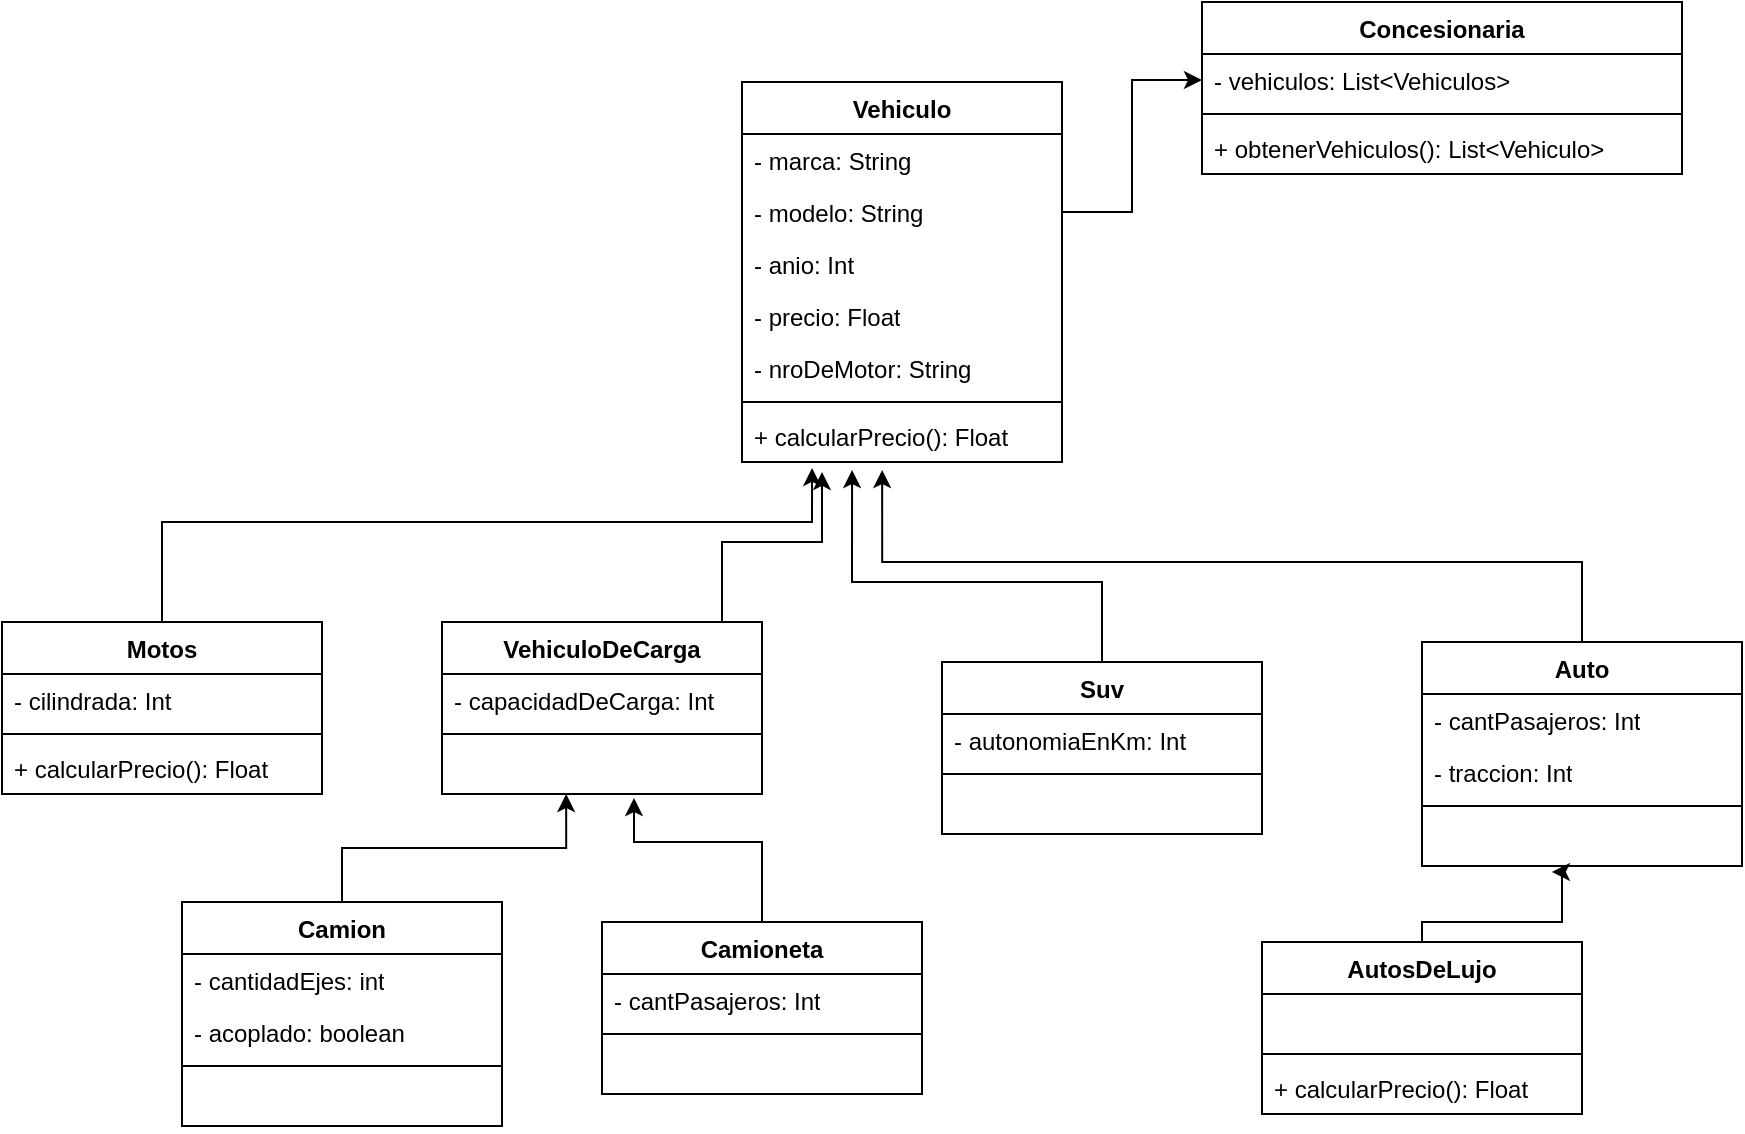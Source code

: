 <mxfile version="21.4.0" type="device">
  <diagram name="Página-1" id="1tYP3CyZxb53t0S4zQ9U">
    <mxGraphModel dx="1910" dy="1805" grid="1" gridSize="10" guides="1" tooltips="1" connect="1" arrows="1" fold="1" page="1" pageScale="1" pageWidth="827" pageHeight="1169" math="0" shadow="0">
      <root>
        <mxCell id="0" />
        <mxCell id="1" parent="0" />
        <mxCell id="2QO71cQ2NP57mr0JfZJu-7" value="Vehiculo" style="swimlane;fontStyle=1;align=center;verticalAlign=top;childLayout=stackLayout;horizontal=1;startSize=26;horizontalStack=0;resizeParent=1;resizeParentMax=0;resizeLast=0;collapsible=1;marginBottom=0;whiteSpace=wrap;html=1;" vertex="1" parent="1">
          <mxGeometry x="100" y="-50" width="160" height="190" as="geometry" />
        </mxCell>
        <mxCell id="2QO71cQ2NP57mr0JfZJu-8" value="- marca: String" style="text;strokeColor=none;fillColor=none;align=left;verticalAlign=top;spacingLeft=4;spacingRight=4;overflow=hidden;rotatable=0;points=[[0,0.5],[1,0.5]];portConstraint=eastwest;whiteSpace=wrap;html=1;" vertex="1" parent="2QO71cQ2NP57mr0JfZJu-7">
          <mxGeometry y="26" width="160" height="26" as="geometry" />
        </mxCell>
        <mxCell id="2QO71cQ2NP57mr0JfZJu-48" value="- modelo: String" style="text;strokeColor=none;fillColor=none;align=left;verticalAlign=top;spacingLeft=4;spacingRight=4;overflow=hidden;rotatable=0;points=[[0,0.5],[1,0.5]];portConstraint=eastwest;whiteSpace=wrap;html=1;" vertex="1" parent="2QO71cQ2NP57mr0JfZJu-7">
          <mxGeometry y="52" width="160" height="26" as="geometry" />
        </mxCell>
        <mxCell id="2QO71cQ2NP57mr0JfZJu-50" value="- anio: Int" style="text;strokeColor=none;fillColor=none;align=left;verticalAlign=top;spacingLeft=4;spacingRight=4;overflow=hidden;rotatable=0;points=[[0,0.5],[1,0.5]];portConstraint=eastwest;whiteSpace=wrap;html=1;" vertex="1" parent="2QO71cQ2NP57mr0JfZJu-7">
          <mxGeometry y="78" width="160" height="26" as="geometry" />
        </mxCell>
        <mxCell id="2QO71cQ2NP57mr0JfZJu-51" value="- precio: Float" style="text;strokeColor=none;fillColor=none;align=left;verticalAlign=top;spacingLeft=4;spacingRight=4;overflow=hidden;rotatable=0;points=[[0,0.5],[1,0.5]];portConstraint=eastwest;whiteSpace=wrap;html=1;" vertex="1" parent="2QO71cQ2NP57mr0JfZJu-7">
          <mxGeometry y="104" width="160" height="26" as="geometry" />
        </mxCell>
        <mxCell id="2QO71cQ2NP57mr0JfZJu-49" value="- nroDeMotor: String" style="text;strokeColor=none;fillColor=none;align=left;verticalAlign=top;spacingLeft=4;spacingRight=4;overflow=hidden;rotatable=0;points=[[0,0.5],[1,0.5]];portConstraint=eastwest;whiteSpace=wrap;html=1;" vertex="1" parent="2QO71cQ2NP57mr0JfZJu-7">
          <mxGeometry y="130" width="160" height="26" as="geometry" />
        </mxCell>
        <mxCell id="2QO71cQ2NP57mr0JfZJu-9" value="" style="line;strokeWidth=1;fillColor=none;align=left;verticalAlign=middle;spacingTop=-1;spacingLeft=3;spacingRight=3;rotatable=0;labelPosition=right;points=[];portConstraint=eastwest;strokeColor=inherit;" vertex="1" parent="2QO71cQ2NP57mr0JfZJu-7">
          <mxGeometry y="156" width="160" height="8" as="geometry" />
        </mxCell>
        <mxCell id="2QO71cQ2NP57mr0JfZJu-10" value="+ calcularPrecio(): Float" style="text;strokeColor=none;fillColor=none;align=left;verticalAlign=top;spacingLeft=4;spacingRight=4;overflow=hidden;rotatable=0;points=[[0,0.5],[1,0.5]];portConstraint=eastwest;whiteSpace=wrap;html=1;" vertex="1" parent="2QO71cQ2NP57mr0JfZJu-7">
          <mxGeometry y="164" width="160" height="26" as="geometry" />
        </mxCell>
        <mxCell id="2QO71cQ2NP57mr0JfZJu-12" value="Concesionaria" style="swimlane;fontStyle=1;align=center;verticalAlign=top;childLayout=stackLayout;horizontal=1;startSize=26;horizontalStack=0;resizeParent=1;resizeParentMax=0;resizeLast=0;collapsible=1;marginBottom=0;whiteSpace=wrap;html=1;" vertex="1" parent="1">
          <mxGeometry x="330" y="-90" width="240" height="86" as="geometry" />
        </mxCell>
        <mxCell id="2QO71cQ2NP57mr0JfZJu-13" value="- vehiculos: List&amp;lt;Vehiculos&amp;gt;" style="text;strokeColor=none;fillColor=none;align=left;verticalAlign=top;spacingLeft=4;spacingRight=4;overflow=hidden;rotatable=0;points=[[0,0.5],[1,0.5]];portConstraint=eastwest;whiteSpace=wrap;html=1;" vertex="1" parent="2QO71cQ2NP57mr0JfZJu-12">
          <mxGeometry y="26" width="240" height="26" as="geometry" />
        </mxCell>
        <mxCell id="2QO71cQ2NP57mr0JfZJu-14" value="" style="line;strokeWidth=1;fillColor=none;align=left;verticalAlign=middle;spacingTop=-1;spacingLeft=3;spacingRight=3;rotatable=0;labelPosition=right;points=[];portConstraint=eastwest;strokeColor=inherit;" vertex="1" parent="2QO71cQ2NP57mr0JfZJu-12">
          <mxGeometry y="52" width="240" height="8" as="geometry" />
        </mxCell>
        <mxCell id="2QO71cQ2NP57mr0JfZJu-15" value="+ obtenerVehiculos(): List&amp;lt;Vehiculo&amp;gt;" style="text;strokeColor=none;fillColor=none;align=left;verticalAlign=top;spacingLeft=4;spacingRight=4;overflow=hidden;rotatable=0;points=[[0,0.5],[1,0.5]];portConstraint=eastwest;whiteSpace=wrap;html=1;" vertex="1" parent="2QO71cQ2NP57mr0JfZJu-12">
          <mxGeometry y="60" width="240" height="26" as="geometry" />
        </mxCell>
        <mxCell id="2QO71cQ2NP57mr0JfZJu-56" style="edgeStyle=orthogonalEdgeStyle;rounded=0;orthogonalLoop=1;jettySize=auto;html=1;entryX=0.438;entryY=1.154;entryDx=0;entryDy=0;entryPerimeter=0;exitX=0.5;exitY=0;exitDx=0;exitDy=0;" edge="1" parent="1" source="2QO71cQ2NP57mr0JfZJu-16" target="2QO71cQ2NP57mr0JfZJu-10">
          <mxGeometry relative="1" as="geometry">
            <Array as="points">
              <mxPoint x="520" y="190" />
              <mxPoint x="170" y="190" />
            </Array>
          </mxGeometry>
        </mxCell>
        <mxCell id="2QO71cQ2NP57mr0JfZJu-16" value="Auto" style="swimlane;fontStyle=1;align=center;verticalAlign=top;childLayout=stackLayout;horizontal=1;startSize=26;horizontalStack=0;resizeParent=1;resizeParentMax=0;resizeLast=0;collapsible=1;marginBottom=0;whiteSpace=wrap;html=1;" vertex="1" parent="1">
          <mxGeometry x="440" y="230" width="160" height="112" as="geometry" />
        </mxCell>
        <mxCell id="2QO71cQ2NP57mr0JfZJu-17" value="- cantPasajeros: Int" style="text;strokeColor=none;fillColor=none;align=left;verticalAlign=top;spacingLeft=4;spacingRight=4;overflow=hidden;rotatable=0;points=[[0,0.5],[1,0.5]];portConstraint=eastwest;whiteSpace=wrap;html=1;" vertex="1" parent="2QO71cQ2NP57mr0JfZJu-16">
          <mxGeometry y="26" width="160" height="26" as="geometry" />
        </mxCell>
        <mxCell id="2QO71cQ2NP57mr0JfZJu-57" value="- traccion: Int" style="text;strokeColor=none;fillColor=none;align=left;verticalAlign=top;spacingLeft=4;spacingRight=4;overflow=hidden;rotatable=0;points=[[0,0.5],[1,0.5]];portConstraint=eastwest;whiteSpace=wrap;html=1;" vertex="1" parent="2QO71cQ2NP57mr0JfZJu-16">
          <mxGeometry y="52" width="160" height="26" as="geometry" />
        </mxCell>
        <mxCell id="2QO71cQ2NP57mr0JfZJu-18" value="" style="line;strokeWidth=1;fillColor=none;align=left;verticalAlign=middle;spacingTop=-1;spacingLeft=3;spacingRight=3;rotatable=0;labelPosition=right;points=[];portConstraint=eastwest;strokeColor=inherit;" vertex="1" parent="2QO71cQ2NP57mr0JfZJu-16">
          <mxGeometry y="78" width="160" height="8" as="geometry" />
        </mxCell>
        <mxCell id="2QO71cQ2NP57mr0JfZJu-19" value="&amp;nbsp;" style="text;strokeColor=none;fillColor=none;align=left;verticalAlign=top;spacingLeft=4;spacingRight=4;overflow=hidden;rotatable=0;points=[[0,0.5],[1,0.5]];portConstraint=eastwest;whiteSpace=wrap;html=1;" vertex="1" parent="2QO71cQ2NP57mr0JfZJu-16">
          <mxGeometry y="86" width="160" height="26" as="geometry" />
        </mxCell>
        <mxCell id="2QO71cQ2NP57mr0JfZJu-65" style="edgeStyle=orthogonalEdgeStyle;rounded=0;orthogonalLoop=1;jettySize=auto;html=1;entryX=0.25;entryY=1.192;entryDx=0;entryDy=0;entryPerimeter=0;" edge="1" parent="1" source="2QO71cQ2NP57mr0JfZJu-20" target="2QO71cQ2NP57mr0JfZJu-10">
          <mxGeometry relative="1" as="geometry">
            <Array as="points">
              <mxPoint x="90" y="180" />
              <mxPoint x="140" y="180" />
            </Array>
          </mxGeometry>
        </mxCell>
        <mxCell id="2QO71cQ2NP57mr0JfZJu-20" value="VehiculoDeCarga" style="swimlane;fontStyle=1;align=center;verticalAlign=top;childLayout=stackLayout;horizontal=1;startSize=26;horizontalStack=0;resizeParent=1;resizeParentMax=0;resizeLast=0;collapsible=1;marginBottom=0;whiteSpace=wrap;html=1;" vertex="1" parent="1">
          <mxGeometry x="-50" y="220" width="160" height="86" as="geometry" />
        </mxCell>
        <mxCell id="2QO71cQ2NP57mr0JfZJu-21" value="- capacidadDeCarga: Int" style="text;strokeColor=none;fillColor=none;align=left;verticalAlign=top;spacingLeft=4;spacingRight=4;overflow=hidden;rotatable=0;points=[[0,0.5],[1,0.5]];portConstraint=eastwest;whiteSpace=wrap;html=1;" vertex="1" parent="2QO71cQ2NP57mr0JfZJu-20">
          <mxGeometry y="26" width="160" height="26" as="geometry" />
        </mxCell>
        <mxCell id="2QO71cQ2NP57mr0JfZJu-22" value="" style="line;strokeWidth=1;fillColor=none;align=left;verticalAlign=middle;spacingTop=-1;spacingLeft=3;spacingRight=3;rotatable=0;labelPosition=right;points=[];portConstraint=eastwest;strokeColor=inherit;" vertex="1" parent="2QO71cQ2NP57mr0JfZJu-20">
          <mxGeometry y="52" width="160" height="8" as="geometry" />
        </mxCell>
        <mxCell id="2QO71cQ2NP57mr0JfZJu-23" value="&amp;nbsp;" style="text;strokeColor=none;fillColor=none;align=left;verticalAlign=top;spacingLeft=4;spacingRight=4;overflow=hidden;rotatable=0;points=[[0,0.5],[1,0.5]];portConstraint=eastwest;whiteSpace=wrap;html=1;" vertex="1" parent="2QO71cQ2NP57mr0JfZJu-20">
          <mxGeometry y="60" width="160" height="26" as="geometry" />
        </mxCell>
        <mxCell id="2QO71cQ2NP57mr0JfZJu-58" style="edgeStyle=orthogonalEdgeStyle;rounded=0;orthogonalLoop=1;jettySize=auto;html=1;entryX=0.406;entryY=1.115;entryDx=0;entryDy=0;entryPerimeter=0;" edge="1" parent="1" source="2QO71cQ2NP57mr0JfZJu-24" target="2QO71cQ2NP57mr0JfZJu-19">
          <mxGeometry relative="1" as="geometry">
            <Array as="points">
              <mxPoint x="440" y="370" />
              <mxPoint x="510" y="370" />
              <mxPoint x="510" y="345" />
            </Array>
          </mxGeometry>
        </mxCell>
        <mxCell id="2QO71cQ2NP57mr0JfZJu-24" value="AutosDeLujo" style="swimlane;fontStyle=1;align=center;verticalAlign=top;childLayout=stackLayout;horizontal=1;startSize=26;horizontalStack=0;resizeParent=1;resizeParentMax=0;resizeLast=0;collapsible=1;marginBottom=0;whiteSpace=wrap;html=1;" vertex="1" parent="1">
          <mxGeometry x="360" y="380" width="160" height="86" as="geometry" />
        </mxCell>
        <mxCell id="2QO71cQ2NP57mr0JfZJu-25" value="&amp;nbsp;" style="text;strokeColor=none;fillColor=none;align=left;verticalAlign=top;spacingLeft=4;spacingRight=4;overflow=hidden;rotatable=0;points=[[0,0.5],[1,0.5]];portConstraint=eastwest;whiteSpace=wrap;html=1;" vertex="1" parent="2QO71cQ2NP57mr0JfZJu-24">
          <mxGeometry y="26" width="160" height="26" as="geometry" />
        </mxCell>
        <mxCell id="2QO71cQ2NP57mr0JfZJu-26" value="" style="line;strokeWidth=1;fillColor=none;align=left;verticalAlign=middle;spacingTop=-1;spacingLeft=3;spacingRight=3;rotatable=0;labelPosition=right;points=[];portConstraint=eastwest;strokeColor=inherit;" vertex="1" parent="2QO71cQ2NP57mr0JfZJu-24">
          <mxGeometry y="52" width="160" height="8" as="geometry" />
        </mxCell>
        <mxCell id="2QO71cQ2NP57mr0JfZJu-27" value="+ calcularPrecio(): Float" style="text;strokeColor=none;fillColor=none;align=left;verticalAlign=top;spacingLeft=4;spacingRight=4;overflow=hidden;rotatable=0;points=[[0,0.5],[1,0.5]];portConstraint=eastwest;whiteSpace=wrap;html=1;" vertex="1" parent="2QO71cQ2NP57mr0JfZJu-24">
          <mxGeometry y="60" width="160" height="26" as="geometry" />
        </mxCell>
        <mxCell id="2QO71cQ2NP57mr0JfZJu-67" style="edgeStyle=orthogonalEdgeStyle;rounded=0;orthogonalLoop=1;jettySize=auto;html=1;entryX=0.388;entryY=1;entryDx=0;entryDy=0;entryPerimeter=0;" edge="1" parent="1" source="2QO71cQ2NP57mr0JfZJu-28" target="2QO71cQ2NP57mr0JfZJu-23">
          <mxGeometry relative="1" as="geometry" />
        </mxCell>
        <mxCell id="2QO71cQ2NP57mr0JfZJu-28" value="Camion" style="swimlane;fontStyle=1;align=center;verticalAlign=top;childLayout=stackLayout;horizontal=1;startSize=26;horizontalStack=0;resizeParent=1;resizeParentMax=0;resizeLast=0;collapsible=1;marginBottom=0;whiteSpace=wrap;html=1;" vertex="1" parent="1">
          <mxGeometry x="-180" y="360" width="160" height="112" as="geometry" />
        </mxCell>
        <mxCell id="2QO71cQ2NP57mr0JfZJu-69" value="- cantidadEjes: int" style="text;strokeColor=none;fillColor=none;align=left;verticalAlign=top;spacingLeft=4;spacingRight=4;overflow=hidden;rotatable=0;points=[[0,0.5],[1,0.5]];portConstraint=eastwest;whiteSpace=wrap;html=1;" vertex="1" parent="2QO71cQ2NP57mr0JfZJu-28">
          <mxGeometry y="26" width="160" height="26" as="geometry" />
        </mxCell>
        <mxCell id="2QO71cQ2NP57mr0JfZJu-29" value="- acoplado: boolean" style="text;strokeColor=none;fillColor=none;align=left;verticalAlign=top;spacingLeft=4;spacingRight=4;overflow=hidden;rotatable=0;points=[[0,0.5],[1,0.5]];portConstraint=eastwest;whiteSpace=wrap;html=1;" vertex="1" parent="2QO71cQ2NP57mr0JfZJu-28">
          <mxGeometry y="52" width="160" height="26" as="geometry" />
        </mxCell>
        <mxCell id="2QO71cQ2NP57mr0JfZJu-30" value="" style="line;strokeWidth=1;fillColor=none;align=left;verticalAlign=middle;spacingTop=-1;spacingLeft=3;spacingRight=3;rotatable=0;labelPosition=right;points=[];portConstraint=eastwest;strokeColor=inherit;" vertex="1" parent="2QO71cQ2NP57mr0JfZJu-28">
          <mxGeometry y="78" width="160" height="8" as="geometry" />
        </mxCell>
        <mxCell id="2QO71cQ2NP57mr0JfZJu-31" value="&amp;nbsp;" style="text;strokeColor=none;fillColor=none;align=left;verticalAlign=top;spacingLeft=4;spacingRight=4;overflow=hidden;rotatable=0;points=[[0,0.5],[1,0.5]];portConstraint=eastwest;whiteSpace=wrap;html=1;" vertex="1" parent="2QO71cQ2NP57mr0JfZJu-28">
          <mxGeometry y="86" width="160" height="26" as="geometry" />
        </mxCell>
        <mxCell id="2QO71cQ2NP57mr0JfZJu-68" style="edgeStyle=orthogonalEdgeStyle;rounded=0;orthogonalLoop=1;jettySize=auto;html=1;entryX=0.6;entryY=1.077;entryDx=0;entryDy=0;entryPerimeter=0;" edge="1" parent="1" source="2QO71cQ2NP57mr0JfZJu-32" target="2QO71cQ2NP57mr0JfZJu-23">
          <mxGeometry relative="1" as="geometry">
            <Array as="points">
              <mxPoint x="110" y="330" />
              <mxPoint x="46" y="330" />
            </Array>
          </mxGeometry>
        </mxCell>
        <mxCell id="2QO71cQ2NP57mr0JfZJu-32" value="Camioneta" style="swimlane;fontStyle=1;align=center;verticalAlign=top;childLayout=stackLayout;horizontal=1;startSize=26;horizontalStack=0;resizeParent=1;resizeParentMax=0;resizeLast=0;collapsible=1;marginBottom=0;whiteSpace=wrap;html=1;" vertex="1" parent="1">
          <mxGeometry x="30" y="370" width="160" height="86" as="geometry" />
        </mxCell>
        <mxCell id="2QO71cQ2NP57mr0JfZJu-33" value="- cantPasajeros: Int" style="text;strokeColor=none;fillColor=none;align=left;verticalAlign=top;spacingLeft=4;spacingRight=4;overflow=hidden;rotatable=0;points=[[0,0.5],[1,0.5]];portConstraint=eastwest;whiteSpace=wrap;html=1;" vertex="1" parent="2QO71cQ2NP57mr0JfZJu-32">
          <mxGeometry y="26" width="160" height="26" as="geometry" />
        </mxCell>
        <mxCell id="2QO71cQ2NP57mr0JfZJu-34" value="" style="line;strokeWidth=1;fillColor=none;align=left;verticalAlign=middle;spacingTop=-1;spacingLeft=3;spacingRight=3;rotatable=0;labelPosition=right;points=[];portConstraint=eastwest;strokeColor=inherit;" vertex="1" parent="2QO71cQ2NP57mr0JfZJu-32">
          <mxGeometry y="52" width="160" height="8" as="geometry" />
        </mxCell>
        <mxCell id="2QO71cQ2NP57mr0JfZJu-35" value="&amp;nbsp;" style="text;strokeColor=none;fillColor=none;align=left;verticalAlign=top;spacingLeft=4;spacingRight=4;overflow=hidden;rotatable=0;points=[[0,0.5],[1,0.5]];portConstraint=eastwest;whiteSpace=wrap;html=1;" vertex="1" parent="2QO71cQ2NP57mr0JfZJu-32">
          <mxGeometry y="60" width="160" height="26" as="geometry" />
        </mxCell>
        <mxCell id="2QO71cQ2NP57mr0JfZJu-70" style="edgeStyle=orthogonalEdgeStyle;rounded=0;orthogonalLoop=1;jettySize=auto;html=1;entryX=0.344;entryY=1.154;entryDx=0;entryDy=0;entryPerimeter=0;" edge="1" parent="1" source="2QO71cQ2NP57mr0JfZJu-36" target="2QO71cQ2NP57mr0JfZJu-10">
          <mxGeometry relative="1" as="geometry">
            <Array as="points">
              <mxPoint x="280" y="200" />
              <mxPoint x="155" y="200" />
            </Array>
          </mxGeometry>
        </mxCell>
        <mxCell id="2QO71cQ2NP57mr0JfZJu-36" value="Suv" style="swimlane;fontStyle=1;align=center;verticalAlign=top;childLayout=stackLayout;horizontal=1;startSize=26;horizontalStack=0;resizeParent=1;resizeParentMax=0;resizeLast=0;collapsible=1;marginBottom=0;whiteSpace=wrap;html=1;" vertex="1" parent="1">
          <mxGeometry x="200" y="240" width="160" height="86" as="geometry" />
        </mxCell>
        <mxCell id="2QO71cQ2NP57mr0JfZJu-37" value="- autonomiaEnKm: Int&amp;nbsp;" style="text;strokeColor=none;fillColor=none;align=left;verticalAlign=top;spacingLeft=4;spacingRight=4;overflow=hidden;rotatable=0;points=[[0,0.5],[1,0.5]];portConstraint=eastwest;whiteSpace=wrap;html=1;" vertex="1" parent="2QO71cQ2NP57mr0JfZJu-36">
          <mxGeometry y="26" width="160" height="26" as="geometry" />
        </mxCell>
        <mxCell id="2QO71cQ2NP57mr0JfZJu-38" value="" style="line;strokeWidth=1;fillColor=none;align=left;verticalAlign=middle;spacingTop=-1;spacingLeft=3;spacingRight=3;rotatable=0;labelPosition=right;points=[];portConstraint=eastwest;strokeColor=inherit;" vertex="1" parent="2QO71cQ2NP57mr0JfZJu-36">
          <mxGeometry y="52" width="160" height="8" as="geometry" />
        </mxCell>
        <mxCell id="2QO71cQ2NP57mr0JfZJu-39" value="&amp;nbsp;" style="text;strokeColor=none;fillColor=none;align=left;verticalAlign=top;spacingLeft=4;spacingRight=4;overflow=hidden;rotatable=0;points=[[0,0.5],[1,0.5]];portConstraint=eastwest;whiteSpace=wrap;html=1;" vertex="1" parent="2QO71cQ2NP57mr0JfZJu-36">
          <mxGeometry y="60" width="160" height="26" as="geometry" />
        </mxCell>
        <mxCell id="2QO71cQ2NP57mr0JfZJu-71" style="edgeStyle=orthogonalEdgeStyle;rounded=0;orthogonalLoop=1;jettySize=auto;html=1;entryX=0.219;entryY=1.115;entryDx=0;entryDy=0;entryPerimeter=0;" edge="1" parent="1" source="2QO71cQ2NP57mr0JfZJu-40" target="2QO71cQ2NP57mr0JfZJu-10">
          <mxGeometry relative="1" as="geometry">
            <Array as="points">
              <mxPoint x="-190" y="170" />
              <mxPoint x="135" y="170" />
            </Array>
          </mxGeometry>
        </mxCell>
        <mxCell id="2QO71cQ2NP57mr0JfZJu-40" value="Motos" style="swimlane;fontStyle=1;align=center;verticalAlign=top;childLayout=stackLayout;horizontal=1;startSize=26;horizontalStack=0;resizeParent=1;resizeParentMax=0;resizeLast=0;collapsible=1;marginBottom=0;whiteSpace=wrap;html=1;" vertex="1" parent="1">
          <mxGeometry x="-270" y="220" width="160" height="86" as="geometry" />
        </mxCell>
        <mxCell id="2QO71cQ2NP57mr0JfZJu-41" value="- cilindrada: Int" style="text;strokeColor=none;fillColor=none;align=left;verticalAlign=top;spacingLeft=4;spacingRight=4;overflow=hidden;rotatable=0;points=[[0,0.5],[1,0.5]];portConstraint=eastwest;whiteSpace=wrap;html=1;" vertex="1" parent="2QO71cQ2NP57mr0JfZJu-40">
          <mxGeometry y="26" width="160" height="26" as="geometry" />
        </mxCell>
        <mxCell id="2QO71cQ2NP57mr0JfZJu-42" value="" style="line;strokeWidth=1;fillColor=none;align=left;verticalAlign=middle;spacingTop=-1;spacingLeft=3;spacingRight=3;rotatable=0;labelPosition=right;points=[];portConstraint=eastwest;strokeColor=inherit;" vertex="1" parent="2QO71cQ2NP57mr0JfZJu-40">
          <mxGeometry y="52" width="160" height="8" as="geometry" />
        </mxCell>
        <mxCell id="2QO71cQ2NP57mr0JfZJu-43" value="+ calcularPrecio(): Float" style="text;strokeColor=none;fillColor=none;align=left;verticalAlign=top;spacingLeft=4;spacingRight=4;overflow=hidden;rotatable=0;points=[[0,0.5],[1,0.5]];portConstraint=eastwest;whiteSpace=wrap;html=1;" vertex="1" parent="2QO71cQ2NP57mr0JfZJu-40">
          <mxGeometry y="60" width="160" height="26" as="geometry" />
        </mxCell>
        <mxCell id="2QO71cQ2NP57mr0JfZJu-52" style="edgeStyle=orthogonalEdgeStyle;rounded=0;orthogonalLoop=1;jettySize=auto;html=1;" edge="1" parent="1" source="2QO71cQ2NP57mr0JfZJu-48" target="2QO71cQ2NP57mr0JfZJu-13">
          <mxGeometry relative="1" as="geometry" />
        </mxCell>
      </root>
    </mxGraphModel>
  </diagram>
</mxfile>
